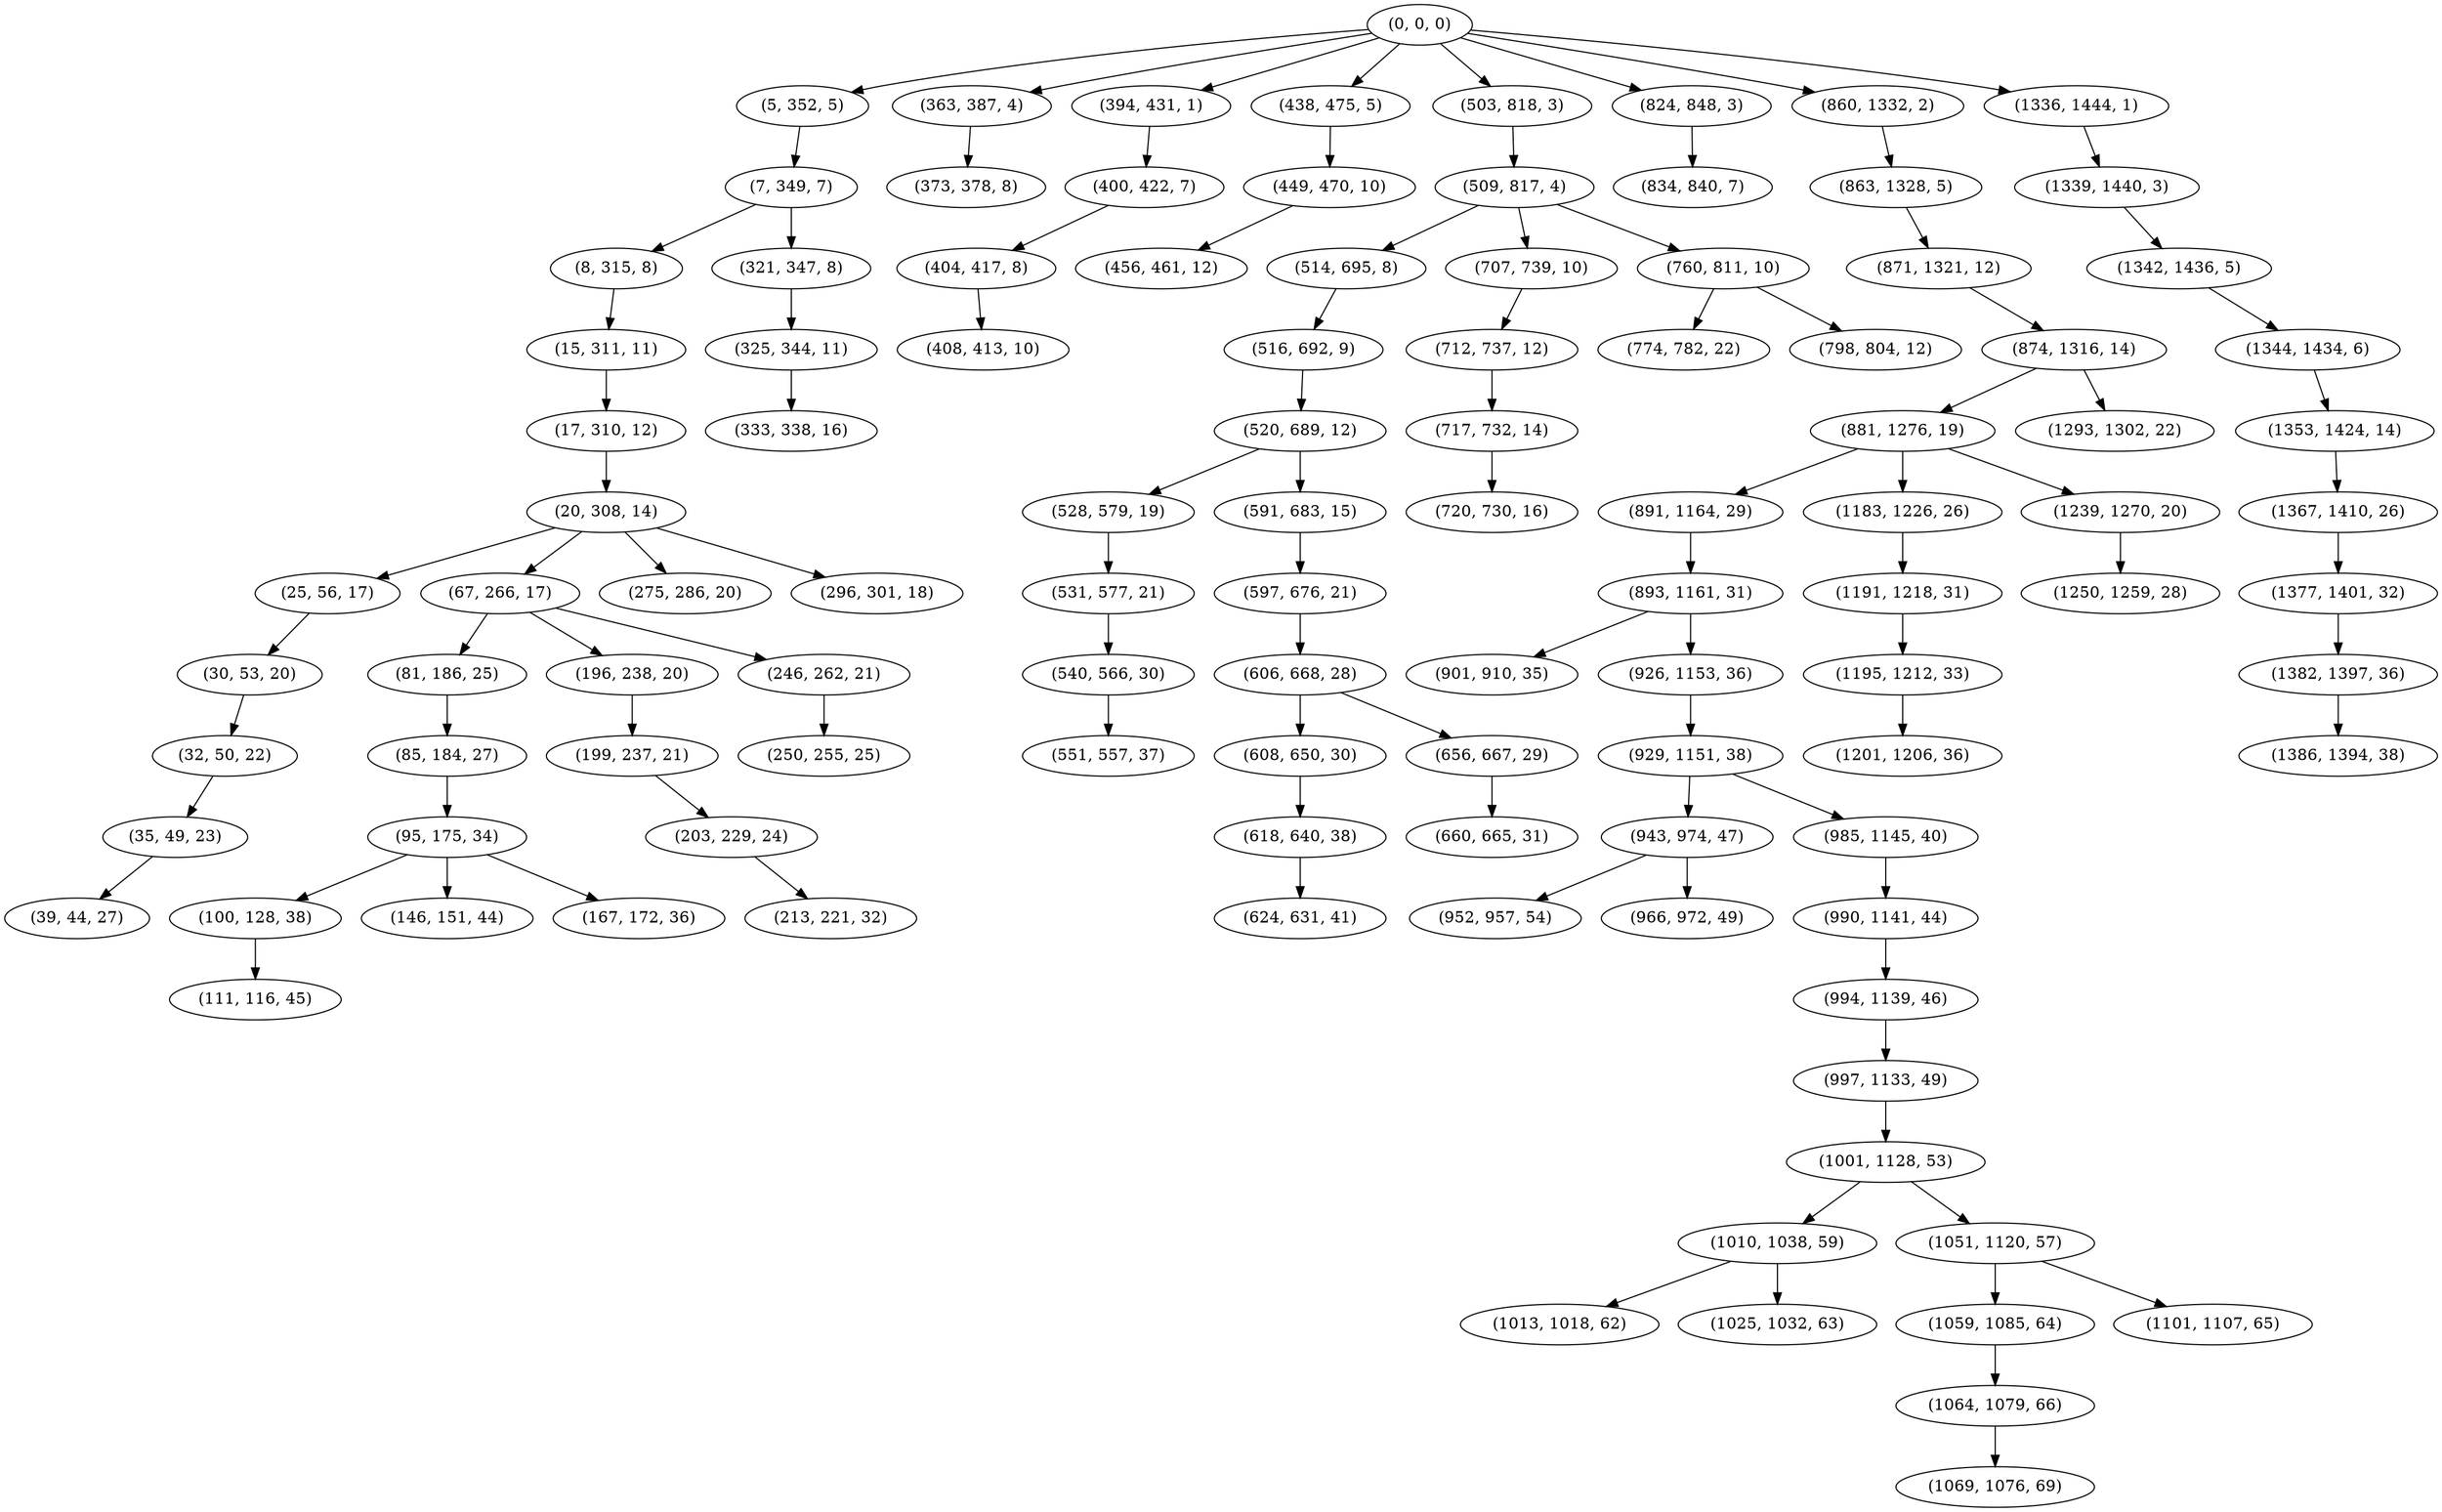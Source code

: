 digraph tree {
    "(0, 0, 0)";
    "(5, 352, 5)";
    "(7, 349, 7)";
    "(8, 315, 8)";
    "(15, 311, 11)";
    "(17, 310, 12)";
    "(20, 308, 14)";
    "(25, 56, 17)";
    "(30, 53, 20)";
    "(32, 50, 22)";
    "(35, 49, 23)";
    "(39, 44, 27)";
    "(67, 266, 17)";
    "(81, 186, 25)";
    "(85, 184, 27)";
    "(95, 175, 34)";
    "(100, 128, 38)";
    "(111, 116, 45)";
    "(146, 151, 44)";
    "(167, 172, 36)";
    "(196, 238, 20)";
    "(199, 237, 21)";
    "(203, 229, 24)";
    "(213, 221, 32)";
    "(246, 262, 21)";
    "(250, 255, 25)";
    "(275, 286, 20)";
    "(296, 301, 18)";
    "(321, 347, 8)";
    "(325, 344, 11)";
    "(333, 338, 16)";
    "(363, 387, 4)";
    "(373, 378, 8)";
    "(394, 431, 1)";
    "(400, 422, 7)";
    "(404, 417, 8)";
    "(408, 413, 10)";
    "(438, 475, 5)";
    "(449, 470, 10)";
    "(456, 461, 12)";
    "(503, 818, 3)";
    "(509, 817, 4)";
    "(514, 695, 8)";
    "(516, 692, 9)";
    "(520, 689, 12)";
    "(528, 579, 19)";
    "(531, 577, 21)";
    "(540, 566, 30)";
    "(551, 557, 37)";
    "(591, 683, 15)";
    "(597, 676, 21)";
    "(606, 668, 28)";
    "(608, 650, 30)";
    "(618, 640, 38)";
    "(624, 631, 41)";
    "(656, 667, 29)";
    "(660, 665, 31)";
    "(707, 739, 10)";
    "(712, 737, 12)";
    "(717, 732, 14)";
    "(720, 730, 16)";
    "(760, 811, 10)";
    "(774, 782, 22)";
    "(798, 804, 12)";
    "(824, 848, 3)";
    "(834, 840, 7)";
    "(860, 1332, 2)";
    "(863, 1328, 5)";
    "(871, 1321, 12)";
    "(874, 1316, 14)";
    "(881, 1276, 19)";
    "(891, 1164, 29)";
    "(893, 1161, 31)";
    "(901, 910, 35)";
    "(926, 1153, 36)";
    "(929, 1151, 38)";
    "(943, 974, 47)";
    "(952, 957, 54)";
    "(966, 972, 49)";
    "(985, 1145, 40)";
    "(990, 1141, 44)";
    "(994, 1139, 46)";
    "(997, 1133, 49)";
    "(1001, 1128, 53)";
    "(1010, 1038, 59)";
    "(1013, 1018, 62)";
    "(1025, 1032, 63)";
    "(1051, 1120, 57)";
    "(1059, 1085, 64)";
    "(1064, 1079, 66)";
    "(1069, 1076, 69)";
    "(1101, 1107, 65)";
    "(1183, 1226, 26)";
    "(1191, 1218, 31)";
    "(1195, 1212, 33)";
    "(1201, 1206, 36)";
    "(1239, 1270, 20)";
    "(1250, 1259, 28)";
    "(1293, 1302, 22)";
    "(1336, 1444, 1)";
    "(1339, 1440, 3)";
    "(1342, 1436, 5)";
    "(1344, 1434, 6)";
    "(1353, 1424, 14)";
    "(1367, 1410, 26)";
    "(1377, 1401, 32)";
    "(1382, 1397, 36)";
    "(1386, 1394, 38)";
    "(0, 0, 0)" -> "(5, 352, 5)";
    "(0, 0, 0)" -> "(363, 387, 4)";
    "(0, 0, 0)" -> "(394, 431, 1)";
    "(0, 0, 0)" -> "(438, 475, 5)";
    "(0, 0, 0)" -> "(503, 818, 3)";
    "(0, 0, 0)" -> "(824, 848, 3)";
    "(0, 0, 0)" -> "(860, 1332, 2)";
    "(0, 0, 0)" -> "(1336, 1444, 1)";
    "(5, 352, 5)" -> "(7, 349, 7)";
    "(7, 349, 7)" -> "(8, 315, 8)";
    "(7, 349, 7)" -> "(321, 347, 8)";
    "(8, 315, 8)" -> "(15, 311, 11)";
    "(15, 311, 11)" -> "(17, 310, 12)";
    "(17, 310, 12)" -> "(20, 308, 14)";
    "(20, 308, 14)" -> "(25, 56, 17)";
    "(20, 308, 14)" -> "(67, 266, 17)";
    "(20, 308, 14)" -> "(275, 286, 20)";
    "(20, 308, 14)" -> "(296, 301, 18)";
    "(25, 56, 17)" -> "(30, 53, 20)";
    "(30, 53, 20)" -> "(32, 50, 22)";
    "(32, 50, 22)" -> "(35, 49, 23)";
    "(35, 49, 23)" -> "(39, 44, 27)";
    "(67, 266, 17)" -> "(81, 186, 25)";
    "(67, 266, 17)" -> "(196, 238, 20)";
    "(67, 266, 17)" -> "(246, 262, 21)";
    "(81, 186, 25)" -> "(85, 184, 27)";
    "(85, 184, 27)" -> "(95, 175, 34)";
    "(95, 175, 34)" -> "(100, 128, 38)";
    "(95, 175, 34)" -> "(146, 151, 44)";
    "(95, 175, 34)" -> "(167, 172, 36)";
    "(100, 128, 38)" -> "(111, 116, 45)";
    "(196, 238, 20)" -> "(199, 237, 21)";
    "(199, 237, 21)" -> "(203, 229, 24)";
    "(203, 229, 24)" -> "(213, 221, 32)";
    "(246, 262, 21)" -> "(250, 255, 25)";
    "(321, 347, 8)" -> "(325, 344, 11)";
    "(325, 344, 11)" -> "(333, 338, 16)";
    "(363, 387, 4)" -> "(373, 378, 8)";
    "(394, 431, 1)" -> "(400, 422, 7)";
    "(400, 422, 7)" -> "(404, 417, 8)";
    "(404, 417, 8)" -> "(408, 413, 10)";
    "(438, 475, 5)" -> "(449, 470, 10)";
    "(449, 470, 10)" -> "(456, 461, 12)";
    "(503, 818, 3)" -> "(509, 817, 4)";
    "(509, 817, 4)" -> "(514, 695, 8)";
    "(509, 817, 4)" -> "(707, 739, 10)";
    "(509, 817, 4)" -> "(760, 811, 10)";
    "(514, 695, 8)" -> "(516, 692, 9)";
    "(516, 692, 9)" -> "(520, 689, 12)";
    "(520, 689, 12)" -> "(528, 579, 19)";
    "(520, 689, 12)" -> "(591, 683, 15)";
    "(528, 579, 19)" -> "(531, 577, 21)";
    "(531, 577, 21)" -> "(540, 566, 30)";
    "(540, 566, 30)" -> "(551, 557, 37)";
    "(591, 683, 15)" -> "(597, 676, 21)";
    "(597, 676, 21)" -> "(606, 668, 28)";
    "(606, 668, 28)" -> "(608, 650, 30)";
    "(606, 668, 28)" -> "(656, 667, 29)";
    "(608, 650, 30)" -> "(618, 640, 38)";
    "(618, 640, 38)" -> "(624, 631, 41)";
    "(656, 667, 29)" -> "(660, 665, 31)";
    "(707, 739, 10)" -> "(712, 737, 12)";
    "(712, 737, 12)" -> "(717, 732, 14)";
    "(717, 732, 14)" -> "(720, 730, 16)";
    "(760, 811, 10)" -> "(774, 782, 22)";
    "(760, 811, 10)" -> "(798, 804, 12)";
    "(824, 848, 3)" -> "(834, 840, 7)";
    "(860, 1332, 2)" -> "(863, 1328, 5)";
    "(863, 1328, 5)" -> "(871, 1321, 12)";
    "(871, 1321, 12)" -> "(874, 1316, 14)";
    "(874, 1316, 14)" -> "(881, 1276, 19)";
    "(874, 1316, 14)" -> "(1293, 1302, 22)";
    "(881, 1276, 19)" -> "(891, 1164, 29)";
    "(881, 1276, 19)" -> "(1183, 1226, 26)";
    "(881, 1276, 19)" -> "(1239, 1270, 20)";
    "(891, 1164, 29)" -> "(893, 1161, 31)";
    "(893, 1161, 31)" -> "(901, 910, 35)";
    "(893, 1161, 31)" -> "(926, 1153, 36)";
    "(926, 1153, 36)" -> "(929, 1151, 38)";
    "(929, 1151, 38)" -> "(943, 974, 47)";
    "(929, 1151, 38)" -> "(985, 1145, 40)";
    "(943, 974, 47)" -> "(952, 957, 54)";
    "(943, 974, 47)" -> "(966, 972, 49)";
    "(985, 1145, 40)" -> "(990, 1141, 44)";
    "(990, 1141, 44)" -> "(994, 1139, 46)";
    "(994, 1139, 46)" -> "(997, 1133, 49)";
    "(997, 1133, 49)" -> "(1001, 1128, 53)";
    "(1001, 1128, 53)" -> "(1010, 1038, 59)";
    "(1001, 1128, 53)" -> "(1051, 1120, 57)";
    "(1010, 1038, 59)" -> "(1013, 1018, 62)";
    "(1010, 1038, 59)" -> "(1025, 1032, 63)";
    "(1051, 1120, 57)" -> "(1059, 1085, 64)";
    "(1051, 1120, 57)" -> "(1101, 1107, 65)";
    "(1059, 1085, 64)" -> "(1064, 1079, 66)";
    "(1064, 1079, 66)" -> "(1069, 1076, 69)";
    "(1183, 1226, 26)" -> "(1191, 1218, 31)";
    "(1191, 1218, 31)" -> "(1195, 1212, 33)";
    "(1195, 1212, 33)" -> "(1201, 1206, 36)";
    "(1239, 1270, 20)" -> "(1250, 1259, 28)";
    "(1336, 1444, 1)" -> "(1339, 1440, 3)";
    "(1339, 1440, 3)" -> "(1342, 1436, 5)";
    "(1342, 1436, 5)" -> "(1344, 1434, 6)";
    "(1344, 1434, 6)" -> "(1353, 1424, 14)";
    "(1353, 1424, 14)" -> "(1367, 1410, 26)";
    "(1367, 1410, 26)" -> "(1377, 1401, 32)";
    "(1377, 1401, 32)" -> "(1382, 1397, 36)";
    "(1382, 1397, 36)" -> "(1386, 1394, 38)";
}

